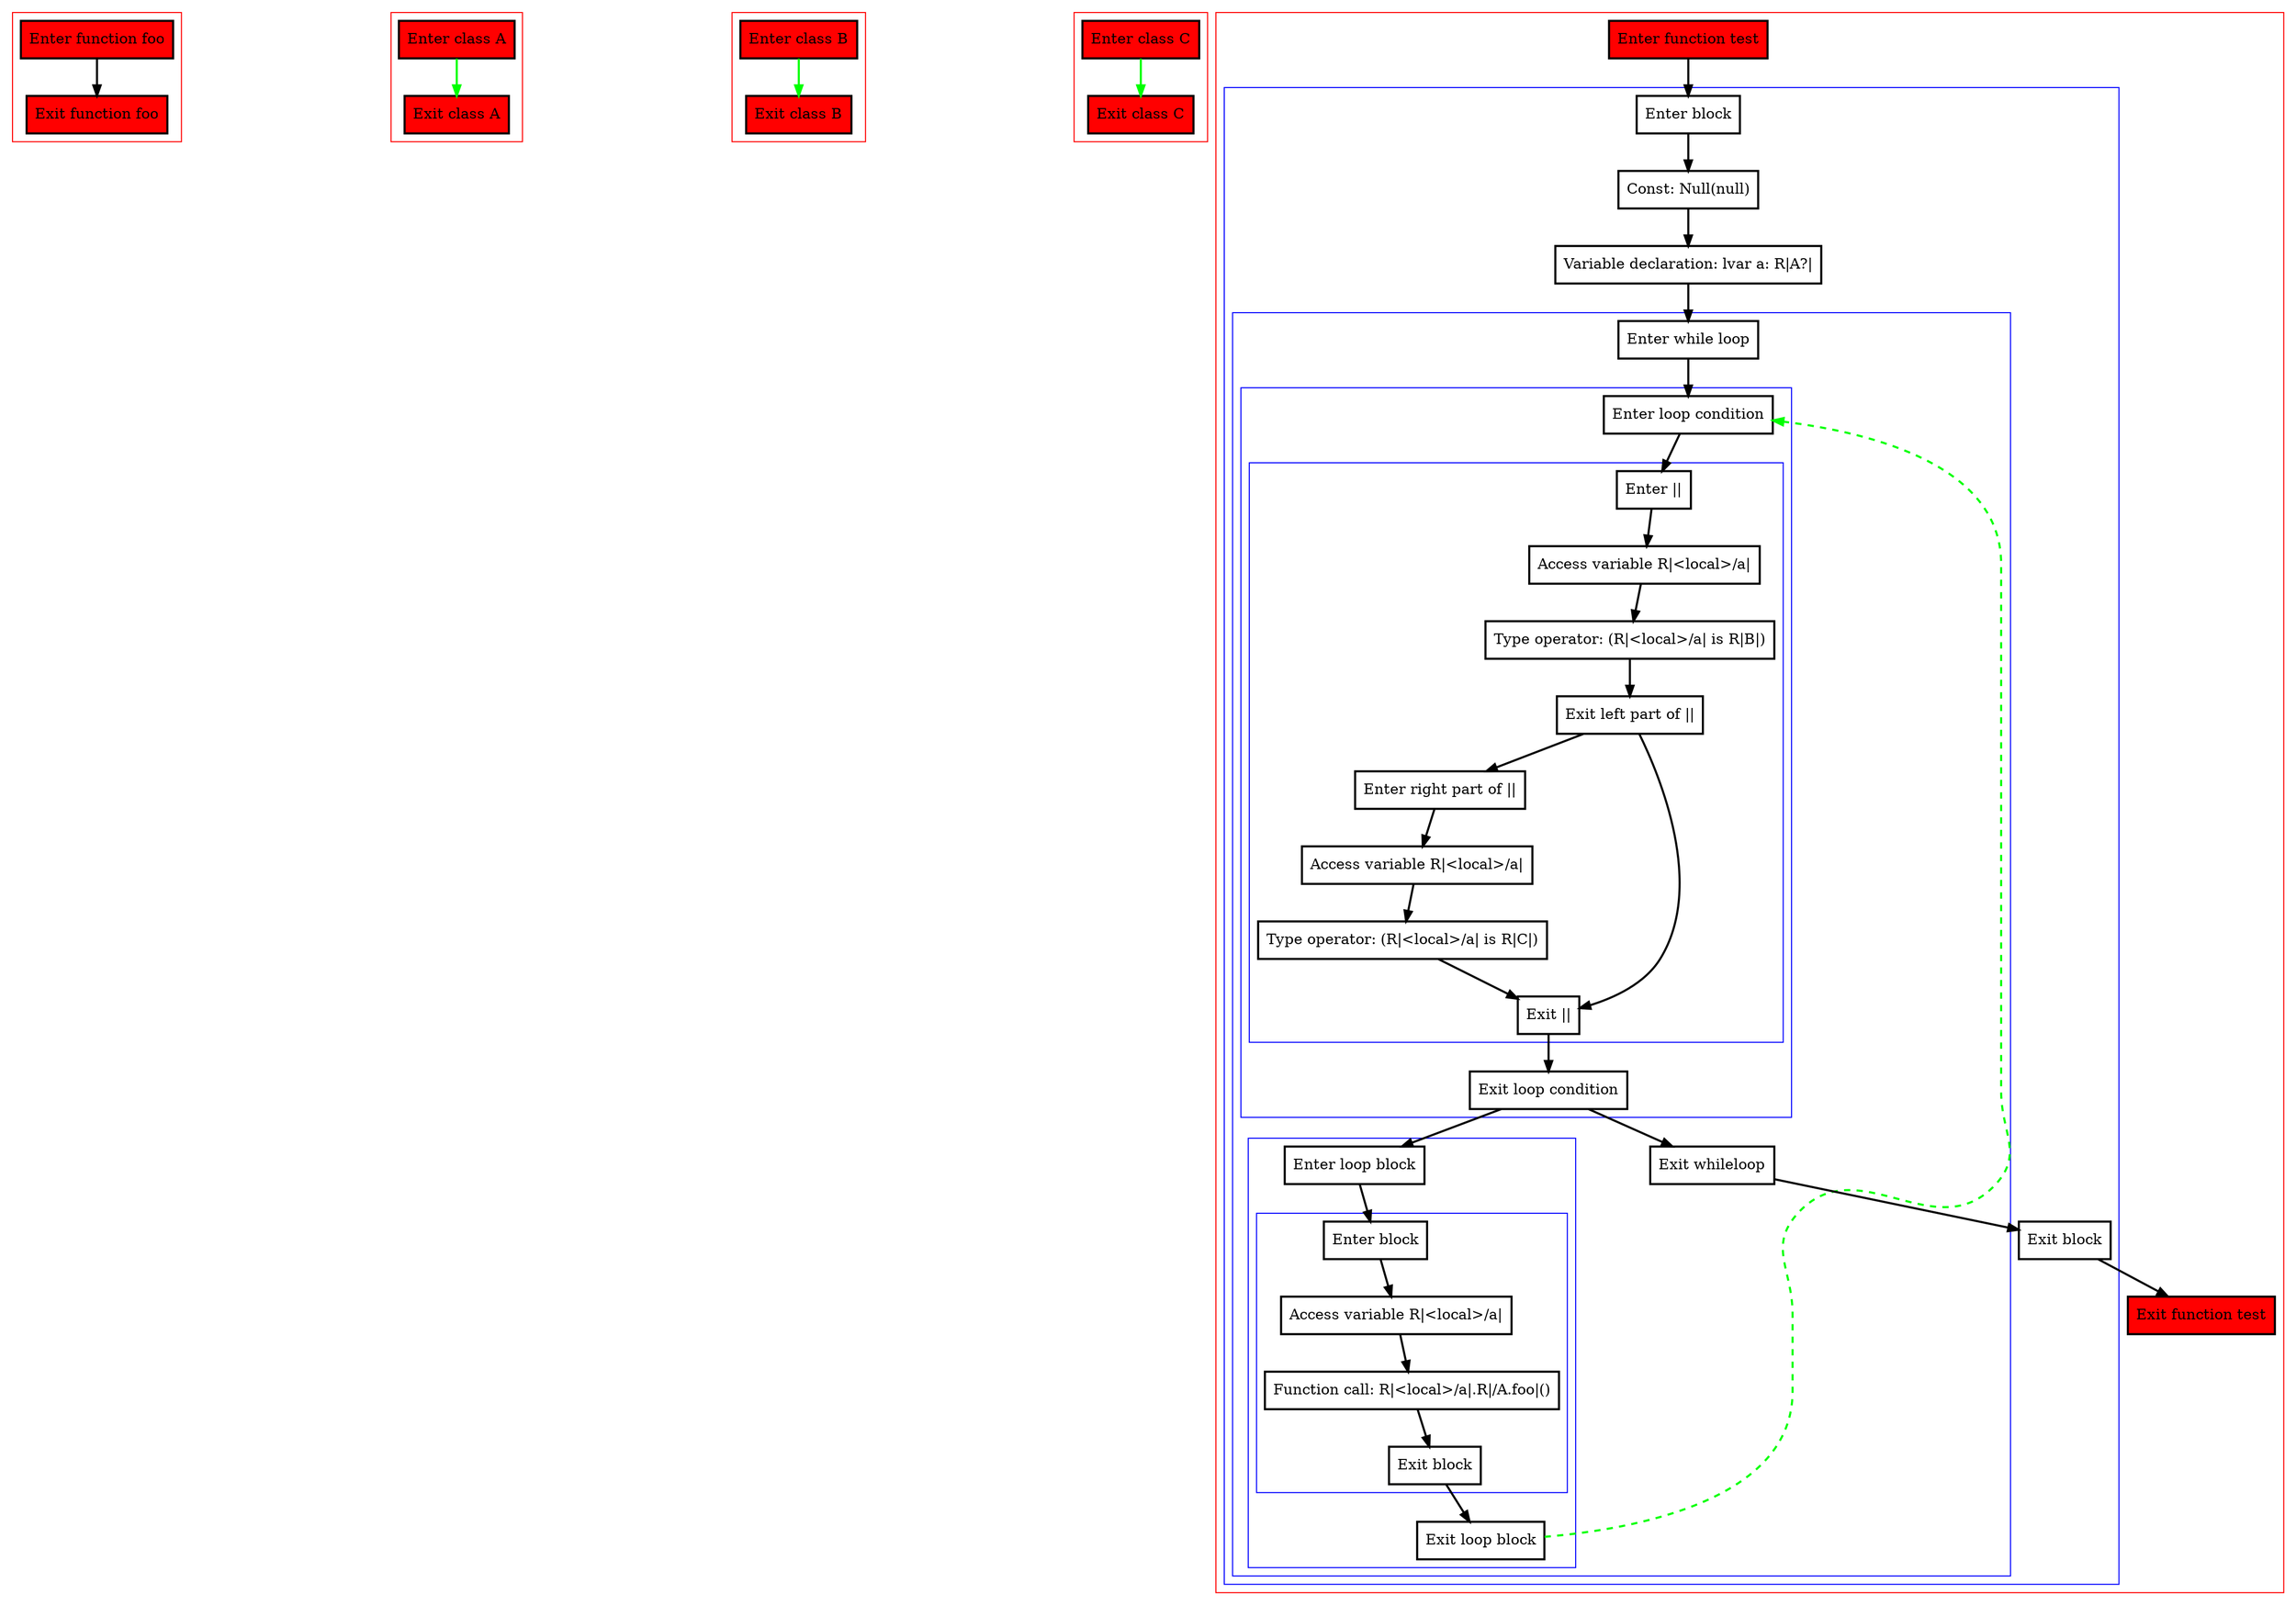 digraph dataFlowInfoFromWhileCondition_kt {
    graph [nodesep=3]
    node [shape=box penwidth=2]
    edge [penwidth=2]

    subgraph cluster_0 {
        color=red
        0 [label="Enter function foo" style="filled" fillcolor=red];
        1 [label="Exit function foo" style="filled" fillcolor=red];
    }
    0 -> {1};

    subgraph cluster_1 {
        color=red
        3 [label="Enter class A" style="filled" fillcolor=red];
        2 [label="Exit class A" style="filled" fillcolor=red];
    }
    3 -> {2} [color=green];

    subgraph cluster_2 {
        color=red
        5 [label="Enter class B" style="filled" fillcolor=red];
        4 [label="Exit class B" style="filled" fillcolor=red];
    }
    5 -> {4} [color=green];

    subgraph cluster_3 {
        color=red
        7 [label="Enter class C" style="filled" fillcolor=red];
        6 [label="Exit class C" style="filled" fillcolor=red];
    }
    7 -> {6} [color=green];

    subgraph cluster_4 {
        color=red
        8 [label="Enter function test" style="filled" fillcolor=red];
        subgraph cluster_5 {
            color=blue
            10 [label="Enter block"];
            11 [label="Const: Null(null)"];
            12 [label="Variable declaration: lvar a: R|A?|"];
            subgraph cluster_6 {
                color=blue
                13 [label="Enter while loop"];
                subgraph cluster_7 {
                    color=blue
                    15 [label="Enter loop condition"];
                    subgraph cluster_8 {
                        color=blue
                        17 [label="Enter ||"];
                        18 [label="Access variable R|<local>/a|"];
                        19 [label="Type operator: (R|<local>/a| is R|B|)"];
                        20 [label="Exit left part of ||"];
                        21 [label="Enter right part of ||"];
                        22 [label="Access variable R|<local>/a|"];
                        23 [label="Type operator: (R|<local>/a| is R|C|)"];
                        16 [label="Exit ||"];
                    }
                    24 [label="Exit loop condition"];
                }
                subgraph cluster_9 {
                    color=blue
                    25 [label="Enter loop block"];
                    subgraph cluster_10 {
                        color=blue
                        26 [label="Enter block"];
                        27 [label="Access variable R|<local>/a|"];
                        28 [label="Function call: R|<local>/a|.R|/A.foo|()"];
                        29 [label="Exit block"];
                    }
                    30 [label="Exit loop block"];
                }
                14 [label="Exit whileloop"];
            }
            31 [label="Exit block"];
        }
        9 [label="Exit function test" style="filled" fillcolor=red];
    }
    8 -> {10};
    10 -> {11};
    11 -> {12};
    12 -> {13};
    13 -> {15};
    14 -> {31};
    15 -> {17};
    16 -> {24};
    17 -> {18};
    18 -> {19};
    19 -> {20};
    20 -> {16 21};
    21 -> {22};
    22 -> {23};
    23 -> {16};
    24 -> {14 25};
    25 -> {26};
    26 -> {27};
    27 -> {28};
    28 -> {29};
    29 -> {30};
    30 -> {15} [color=green style=dashed];
    31 -> {9};

}
